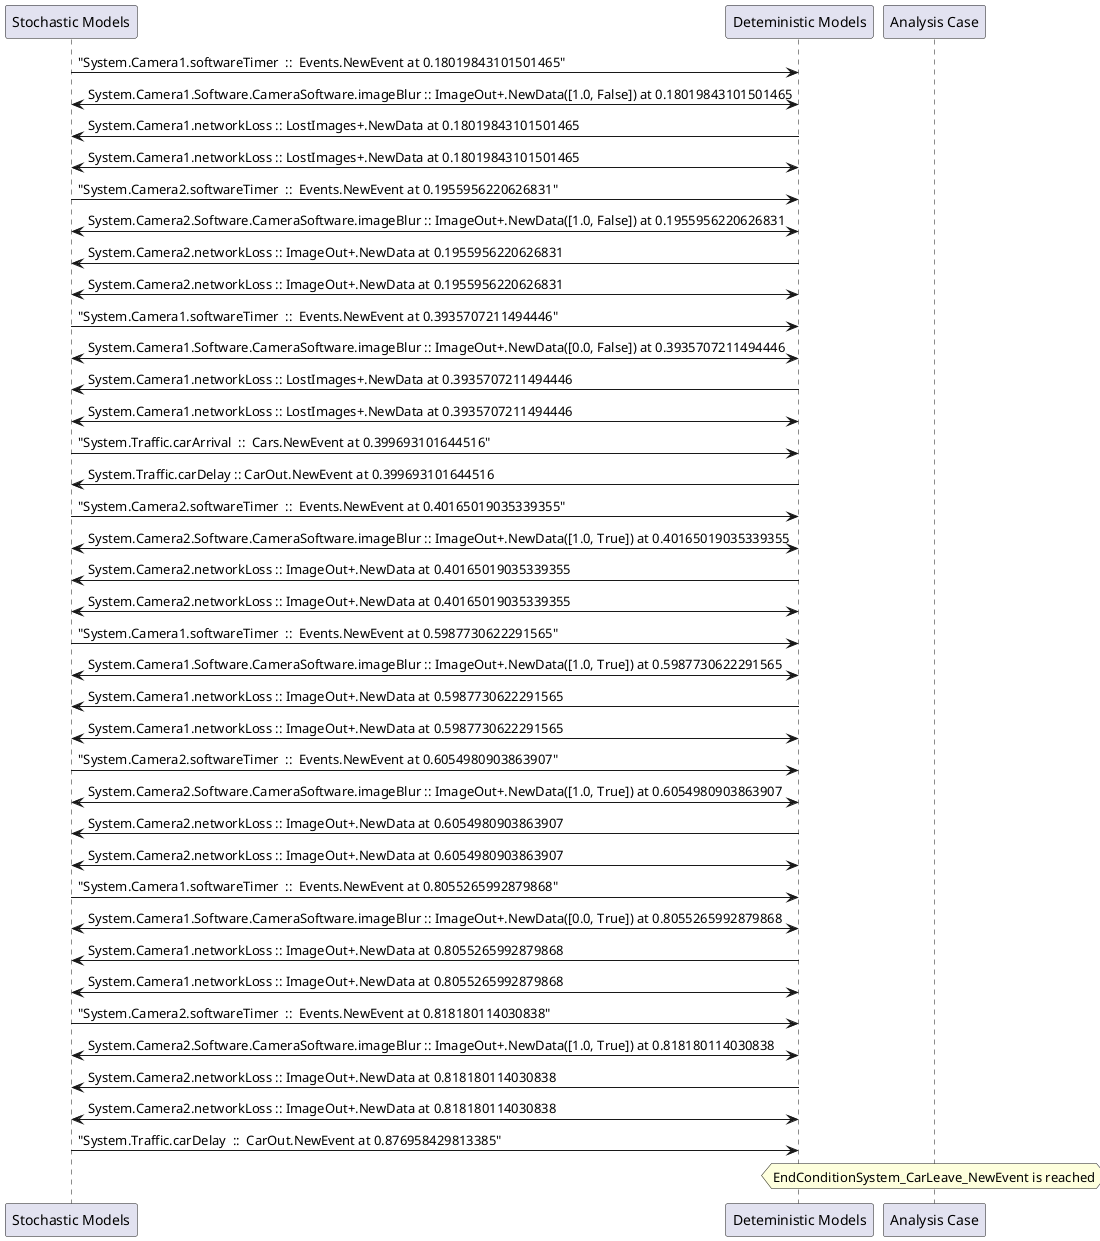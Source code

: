 
	@startuml
	participant "Stochastic Models" as stochmodel
	participant "Deteministic Models" as detmodel
	participant "Analysis Case" as analysis
	{38786_stop} stochmodel -> detmodel : "System.Camera1.softwareTimer  ::  Events.NewEvent at 0.18019843101501465"
detmodel <-> stochmodel : System.Camera1.Software.CameraSoftware.imageBlur :: ImageOut+.NewData([1.0, False]) at 0.18019843101501465
detmodel -> stochmodel : System.Camera1.networkLoss :: LostImages+.NewData at 0.18019843101501465
detmodel <-> stochmodel : System.Camera1.networkLoss :: LostImages+.NewData at 0.18019843101501465
{38801_stop} stochmodel -> detmodel : "System.Camera2.softwareTimer  ::  Events.NewEvent at 0.1955956220626831"
detmodel <-> stochmodel : System.Camera2.Software.CameraSoftware.imageBlur :: ImageOut+.NewData([1.0, False]) at 0.1955956220626831
detmodel -> stochmodel : System.Camera2.networkLoss :: ImageOut+.NewData at 0.1955956220626831
detmodel <-> stochmodel : System.Camera2.networkLoss :: ImageOut+.NewData at 0.1955956220626831
{38787_stop} stochmodel -> detmodel : "System.Camera1.softwareTimer  ::  Events.NewEvent at 0.3935707211494446"
detmodel <-> stochmodel : System.Camera1.Software.CameraSoftware.imageBlur :: ImageOut+.NewData([0.0, False]) at 0.3935707211494446
detmodel -> stochmodel : System.Camera1.networkLoss :: LostImages+.NewData at 0.3935707211494446
detmodel <-> stochmodel : System.Camera1.networkLoss :: LostImages+.NewData at 0.3935707211494446
{38816_stop} stochmodel -> detmodel : "System.Traffic.carArrival  ::  Cars.NewEvent at 0.399693101644516"
{38832_start} detmodel -> stochmodel : System.Traffic.carDelay :: CarOut.NewEvent at 0.399693101644516
{38802_stop} stochmodel -> detmodel : "System.Camera2.softwareTimer  ::  Events.NewEvent at 0.40165019035339355"
detmodel <-> stochmodel : System.Camera2.Software.CameraSoftware.imageBlur :: ImageOut+.NewData([1.0, True]) at 0.40165019035339355
detmodel -> stochmodel : System.Camera2.networkLoss :: ImageOut+.NewData at 0.40165019035339355
detmodel <-> stochmodel : System.Camera2.networkLoss :: ImageOut+.NewData at 0.40165019035339355
{38788_stop} stochmodel -> detmodel : "System.Camera1.softwareTimer  ::  Events.NewEvent at 0.5987730622291565"
detmodel <-> stochmodel : System.Camera1.Software.CameraSoftware.imageBlur :: ImageOut+.NewData([1.0, True]) at 0.5987730622291565
detmodel -> stochmodel : System.Camera1.networkLoss :: ImageOut+.NewData at 0.5987730622291565
detmodel <-> stochmodel : System.Camera1.networkLoss :: ImageOut+.NewData at 0.5987730622291565
{38803_stop} stochmodel -> detmodel : "System.Camera2.softwareTimer  ::  Events.NewEvent at 0.6054980903863907"
detmodel <-> stochmodel : System.Camera2.Software.CameraSoftware.imageBlur :: ImageOut+.NewData([1.0, True]) at 0.6054980903863907
detmodel -> stochmodel : System.Camera2.networkLoss :: ImageOut+.NewData at 0.6054980903863907
detmodel <-> stochmodel : System.Camera2.networkLoss :: ImageOut+.NewData at 0.6054980903863907
{38789_stop} stochmodel -> detmodel : "System.Camera1.softwareTimer  ::  Events.NewEvent at 0.8055265992879868"
detmodel <-> stochmodel : System.Camera1.Software.CameraSoftware.imageBlur :: ImageOut+.NewData([0.0, True]) at 0.8055265992879868
detmodel -> stochmodel : System.Camera1.networkLoss :: ImageOut+.NewData at 0.8055265992879868
detmodel <-> stochmodel : System.Camera1.networkLoss :: ImageOut+.NewData at 0.8055265992879868
{38804_stop} stochmodel -> detmodel : "System.Camera2.softwareTimer  ::  Events.NewEvent at 0.818180114030838"
detmodel <-> stochmodel : System.Camera2.Software.CameraSoftware.imageBlur :: ImageOut+.NewData([1.0, True]) at 0.818180114030838
detmodel -> stochmodel : System.Camera2.networkLoss :: ImageOut+.NewData at 0.818180114030838
detmodel <-> stochmodel : System.Camera2.networkLoss :: ImageOut+.NewData at 0.818180114030838
{38832_stop} stochmodel -> detmodel : "System.Traffic.carDelay  ::  CarOut.NewEvent at 0.876958429813385"
{38832_start} <-> {38832_stop} : delay
hnote over analysis 
EndConditionSystem_CarLeave_NewEvent is reached
endnote
@enduml